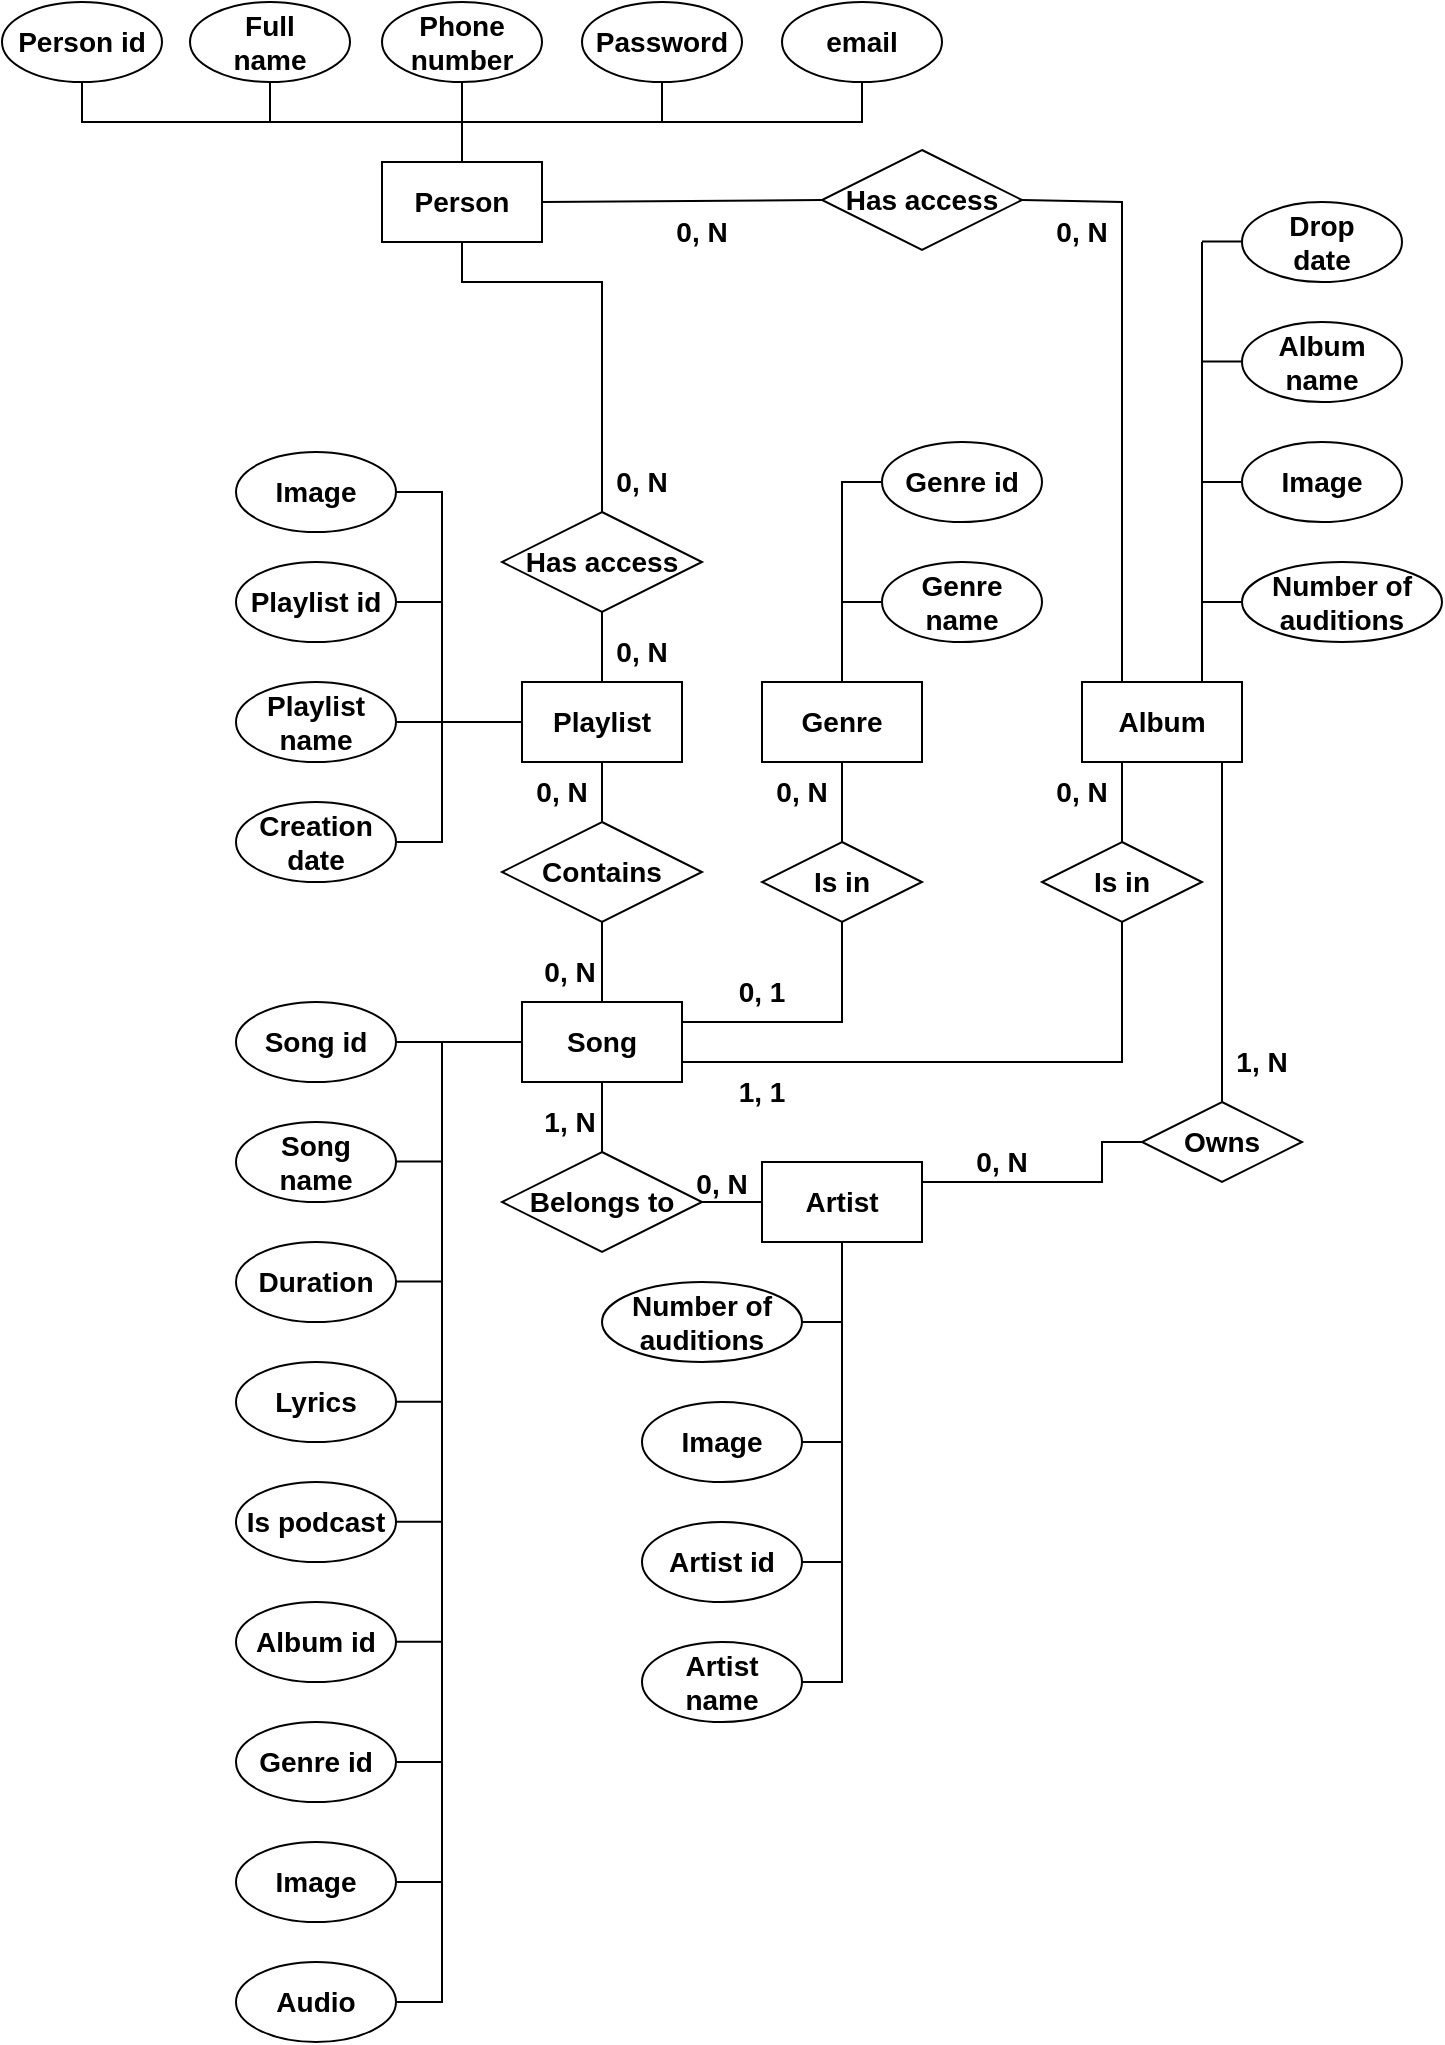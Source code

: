 <mxfile version="22.0.4" type="github">
  <diagram name="Страница — 1" id="9qEKDwKPV7qB_pQZ9DD6">
    <mxGraphModel dx="1994" dy="629" grid="1" gridSize="10" guides="1" tooltips="1" connect="1" arrows="1" fold="1" page="1" pageScale="1" pageWidth="827" pageHeight="1169" background="none" math="0" shadow="0">
      <root>
        <mxCell id="0" />
        <mxCell id="1" parent="0" />
        <mxCell id="Mvah9nxCd4XhdKy06r9K-1" value="Person" style="rounded=0;whiteSpace=wrap;html=1;fontStyle=1;fontSize=14;spacing=3;fontFamily=Helvetica;" vertex="1" parent="1">
          <mxGeometry x="120" y="100" width="80" height="40" as="geometry" />
        </mxCell>
        <mxCell id="Mvah9nxCd4XhdKy06r9K-2" value="Person id" style="ellipse;whiteSpace=wrap;html=1;fontStyle=1;fontSize=14;spacing=3;fontFamily=Helvetica;" vertex="1" parent="1">
          <mxGeometry x="-70" y="20" width="80" height="40" as="geometry" />
        </mxCell>
        <mxCell id="Mvah9nxCd4XhdKy06r9K-3" value="Full&lt;br style=&quot;font-size: 14px;&quot;&gt;name" style="ellipse;whiteSpace=wrap;html=1;fontStyle=1;fontSize=14;spacing=3;fontFamily=Helvetica;" vertex="1" parent="1">
          <mxGeometry x="24" y="20" width="80" height="40" as="geometry" />
        </mxCell>
        <mxCell id="Mvah9nxCd4XhdKy06r9K-4" value="Phone number" style="ellipse;whiteSpace=wrap;html=1;fontStyle=1;fontSize=14;spacing=3;fontFamily=Helvetica;" vertex="1" parent="1">
          <mxGeometry x="120" y="20" width="80" height="40" as="geometry" />
        </mxCell>
        <mxCell id="Mvah9nxCd4XhdKy06r9K-5" value="Password" style="ellipse;whiteSpace=wrap;html=1;fontStyle=1;fontSize=14;spacing=3;fontFamily=Helvetica;" vertex="1" parent="1">
          <mxGeometry x="220" y="20" width="80" height="40" as="geometry" />
        </mxCell>
        <mxCell id="Mvah9nxCd4XhdKy06r9K-6" value="email" style="ellipse;whiteSpace=wrap;html=1;fontStyle=1;fontSize=14;spacing=3;fontFamily=Helvetica;" vertex="1" parent="1">
          <mxGeometry x="320" y="20" width="80" height="40" as="geometry" />
        </mxCell>
        <mxCell id="Mvah9nxCd4XhdKy06r9K-7" value="" style="endArrow=none;html=1;rounded=0;entryX=0.5;entryY=1;entryDx=0;entryDy=0;exitX=0.5;exitY=0;exitDx=0;exitDy=0;fontStyle=1;fontSize=14;spacing=3;fontFamily=Helvetica;" edge="1" parent="1" source="Mvah9nxCd4XhdKy06r9K-1" target="Mvah9nxCd4XhdKy06r9K-4">
          <mxGeometry width="50" height="50" relative="1" as="geometry">
            <mxPoint x="130" y="160" as="sourcePoint" />
            <mxPoint x="180" y="110" as="targetPoint" />
          </mxGeometry>
        </mxCell>
        <mxCell id="Mvah9nxCd4XhdKy06r9K-8" value="" style="endArrow=none;html=1;rounded=0;exitX=0.5;exitY=1;exitDx=0;exitDy=0;entryX=0.5;entryY=1;entryDx=0;entryDy=0;fontStyle=1;fontSize=14;spacing=3;fontFamily=Helvetica;" edge="1" parent="1" source="Mvah9nxCd4XhdKy06r9K-2" target="Mvah9nxCd4XhdKy06r9K-6">
          <mxGeometry width="50" height="50" relative="1" as="geometry">
            <mxPoint x="130" y="160" as="sourcePoint" />
            <mxPoint x="180" y="110" as="targetPoint" />
            <Array as="points">
              <mxPoint x="-30" y="80" />
              <mxPoint x="360" y="80" />
            </Array>
          </mxGeometry>
        </mxCell>
        <mxCell id="Mvah9nxCd4XhdKy06r9K-9" value="" style="endArrow=none;html=1;rounded=0;entryX=0.5;entryY=1;entryDx=0;entryDy=0;fontStyle=1;fontSize=14;spacing=3;fontFamily=Helvetica;" edge="1" parent="1" target="Mvah9nxCd4XhdKy06r9K-3">
          <mxGeometry width="50" height="50" relative="1" as="geometry">
            <mxPoint x="64" y="80" as="sourcePoint" />
            <mxPoint x="180" y="110" as="targetPoint" />
          </mxGeometry>
        </mxCell>
        <mxCell id="Mvah9nxCd4XhdKy06r9K-10" value="" style="endArrow=none;html=1;rounded=0;entryX=0.5;entryY=1;entryDx=0;entryDy=0;fontStyle=1;fontSize=14;spacing=3;fontFamily=Helvetica;" edge="1" parent="1" target="Mvah9nxCd4XhdKy06r9K-5">
          <mxGeometry width="50" height="50" relative="1" as="geometry">
            <mxPoint x="260" y="80" as="sourcePoint" />
            <mxPoint x="220" y="60" as="targetPoint" />
          </mxGeometry>
        </mxCell>
        <mxCell id="Mvah9nxCd4XhdKy06r9K-13" value="Playlist" style="rounded=0;whiteSpace=wrap;html=1;fontStyle=1;fontSize=14;spacing=3;fontFamily=Helvetica;" vertex="1" parent="1">
          <mxGeometry x="190" y="360" width="80" height="40" as="geometry" />
        </mxCell>
        <mxCell id="Mvah9nxCd4XhdKy06r9K-14" value="Contains" style="rhombus;whiteSpace=wrap;html=1;fontStyle=1;fontSize=14;spacing=3;fontFamily=Helvetica;" vertex="1" parent="1">
          <mxGeometry x="180" y="430" width="100" height="50" as="geometry" />
        </mxCell>
        <mxCell id="Mvah9nxCd4XhdKy06r9K-15" value="" style="endArrow=none;html=1;rounded=0;entryX=0.5;entryY=1;entryDx=0;entryDy=0;exitX=0.5;exitY=0;exitDx=0;exitDy=0;fontStyle=1;fontSize=14;spacing=3;fontFamily=Helvetica;" edge="1" parent="1" source="Mvah9nxCd4XhdKy06r9K-14" target="Mvah9nxCd4XhdKy06r9K-13">
          <mxGeometry width="50" height="50" relative="1" as="geometry">
            <mxPoint x="200" y="540" as="sourcePoint" />
            <mxPoint x="230" y="410" as="targetPoint" />
          </mxGeometry>
        </mxCell>
        <mxCell id="Mvah9nxCd4XhdKy06r9K-16" value="" style="endArrow=none;html=1;rounded=0;entryX=0.5;entryY=1;entryDx=0;entryDy=0;exitX=0.5;exitY=0;exitDx=0;exitDy=0;fontStyle=1;fontSize=14;spacing=3;fontFamily=Helvetica;" edge="1" parent="1" source="Mvah9nxCd4XhdKy06r9K-23" target="Mvah9nxCd4XhdKy06r9K-14">
          <mxGeometry width="50" height="50" relative="1" as="geometry">
            <mxPoint x="200" y="500" as="sourcePoint" />
            <mxPoint x="250" y="490" as="targetPoint" />
          </mxGeometry>
        </mxCell>
        <mxCell id="Mvah9nxCd4XhdKy06r9K-18" value="Playlist&lt;br style=&quot;font-size: 14px;&quot;&gt;name" style="ellipse;whiteSpace=wrap;html=1;fontStyle=1;fontSize=14;spacing=3;fontFamily=Helvetica;" vertex="1" parent="1">
          <mxGeometry x="47" y="360" width="80" height="40" as="geometry" />
        </mxCell>
        <mxCell id="Mvah9nxCd4XhdKy06r9K-19" value="Creation date" style="ellipse;whiteSpace=wrap;html=1;fontStyle=1;fontSize=14;spacing=3;fontFamily=Helvetica;" vertex="1" parent="1">
          <mxGeometry x="47" y="420" width="80" height="40" as="geometry" />
        </mxCell>
        <mxCell id="Mvah9nxCd4XhdKy06r9K-20" value="" style="endArrow=none;html=1;rounded=0;entryX=1;entryY=0.5;entryDx=0;entryDy=0;exitX=1;exitY=0.5;exitDx=0;exitDy=0;fontStyle=1;fontSize=14;spacing=3;fontFamily=Helvetica;" edge="1" parent="1" source="Mvah9nxCd4XhdKy06r9K-19">
          <mxGeometry width="50" height="50" relative="1" as="geometry">
            <mxPoint x="200" y="370" as="sourcePoint" />
            <mxPoint x="127.0" y="320" as="targetPoint" />
            <Array as="points">
              <mxPoint x="150" y="440" />
              <mxPoint x="150" y="320" />
            </Array>
          </mxGeometry>
        </mxCell>
        <mxCell id="Mvah9nxCd4XhdKy06r9K-21" value="" style="endArrow=none;html=1;rounded=0;exitX=1;exitY=0.5;exitDx=0;exitDy=0;entryX=0;entryY=0.5;entryDx=0;entryDy=0;fontStyle=1;fontSize=14;spacing=3;fontFamily=Helvetica;" edge="1" parent="1" source="Mvah9nxCd4XhdKy06r9K-18" target="Mvah9nxCd4XhdKy06r9K-13">
          <mxGeometry width="50" height="50" relative="1" as="geometry">
            <mxPoint x="200" y="370" as="sourcePoint" />
            <mxPoint x="250" y="320" as="targetPoint" />
          </mxGeometry>
        </mxCell>
        <mxCell id="Mvah9nxCd4XhdKy06r9K-23" value="Song" style="rounded=0;whiteSpace=wrap;html=1;fontStyle=1;fontSize=14;spacing=3;fontFamily=Helvetica;" vertex="1" parent="1">
          <mxGeometry x="190" y="520" width="80" height="40" as="geometry" />
        </mxCell>
        <mxCell id="Mvah9nxCd4XhdKy06r9K-24" value="Song id" style="ellipse;whiteSpace=wrap;html=1;fontStyle=1;fontSize=14;spacing=3;fontFamily=Helvetica;" vertex="1" parent="1">
          <mxGeometry x="47" y="520" width="80" height="40" as="geometry" />
        </mxCell>
        <mxCell id="Mvah9nxCd4XhdKy06r9K-25" value="Song&lt;br style=&quot;font-size: 14px;&quot;&gt;name" style="ellipse;whiteSpace=wrap;html=1;fontStyle=1;fontSize=14;spacing=3;fontFamily=Helvetica;" vertex="1" parent="1">
          <mxGeometry x="47" y="580" width="80" height="40" as="geometry" />
        </mxCell>
        <mxCell id="Mvah9nxCd4XhdKy06r9K-26" value="Duration" style="ellipse;whiteSpace=wrap;html=1;fontStyle=1;fontSize=14;spacing=3;fontFamily=Helvetica;" vertex="1" parent="1">
          <mxGeometry x="47" y="640" width="80" height="40" as="geometry" />
        </mxCell>
        <mxCell id="Mvah9nxCd4XhdKy06r9K-27" value="Lyrics" style="ellipse;whiteSpace=wrap;html=1;fontStyle=1;fontSize=14;spacing=3;fontFamily=Helvetica;" vertex="1" parent="1">
          <mxGeometry x="47" y="700" width="80" height="40" as="geometry" />
        </mxCell>
        <mxCell id="Mvah9nxCd4XhdKy06r9K-28" value="Is podcast" style="ellipse;whiteSpace=wrap;html=1;fontStyle=1;fontSize=14;spacing=3;fontFamily=Helvetica;" vertex="1" parent="1">
          <mxGeometry x="47" y="760" width="80" height="40" as="geometry" />
        </mxCell>
        <mxCell id="Mvah9nxCd4XhdKy06r9K-29" value="Album id" style="ellipse;whiteSpace=wrap;html=1;fontStyle=1;fontSize=14;spacing=3;fontFamily=Helvetica;" vertex="1" parent="1">
          <mxGeometry x="47" y="820" width="80" height="40" as="geometry" />
        </mxCell>
        <mxCell id="Mvah9nxCd4XhdKy06r9K-31" value="Genre id" style="ellipse;whiteSpace=wrap;html=1;fontStyle=1;fontSize=14;spacing=3;fontFamily=Helvetica;" vertex="1" parent="1">
          <mxGeometry x="47" y="880" width="80" height="40" as="geometry" />
        </mxCell>
        <mxCell id="Mvah9nxCd4XhdKy06r9K-32" value="" style="endArrow=none;html=1;rounded=0;exitX=1;exitY=0.5;exitDx=0;exitDy=0;entryX=1;entryY=0.5;entryDx=0;entryDy=0;fontStyle=1;fontSize=14;spacing=3;fontFamily=Helvetica;" edge="1" parent="1" source="Mvah9nxCd4XhdKy06r9K-24" target="Mvah9nxCd4XhdKy06r9K-31">
          <mxGeometry width="50" height="50" relative="1" as="geometry">
            <mxPoint x="200" y="710" as="sourcePoint" />
            <mxPoint x="250" y="660" as="targetPoint" />
            <Array as="points">
              <mxPoint x="150" y="540" />
              <mxPoint x="150" y="900" />
            </Array>
          </mxGeometry>
        </mxCell>
        <mxCell id="Mvah9nxCd4XhdKy06r9K-33" value="" style="endArrow=none;html=1;rounded=0;exitX=1;exitY=0.5;exitDx=0;exitDy=0;fontStyle=1;fontSize=14;spacing=3;fontFamily=Helvetica;" edge="1" parent="1">
          <mxGeometry width="50" height="50" relative="1" as="geometry">
            <mxPoint x="127" y="900" as="sourcePoint" />
            <mxPoint x="150" y="900" as="targetPoint" />
          </mxGeometry>
        </mxCell>
        <mxCell id="Mvah9nxCd4XhdKy06r9K-34" value="" style="endArrow=none;html=1;rounded=0;exitX=1;exitY=0.5;exitDx=0;exitDy=0;fontStyle=1;fontSize=14;spacing=3;fontFamily=Helvetica;" edge="1" parent="1">
          <mxGeometry width="50" height="50" relative="1" as="geometry">
            <mxPoint x="127" y="839.82" as="sourcePoint" />
            <mxPoint x="150" y="839.82" as="targetPoint" />
          </mxGeometry>
        </mxCell>
        <mxCell id="Mvah9nxCd4XhdKy06r9K-35" value="" style="endArrow=none;html=1;rounded=0;exitX=1;exitY=0.5;exitDx=0;exitDy=0;fontStyle=1;fontSize=14;spacing=3;fontFamily=Helvetica;" edge="1" parent="1">
          <mxGeometry width="50" height="50" relative="1" as="geometry">
            <mxPoint x="127" y="779.82" as="sourcePoint" />
            <mxPoint x="150" y="779.82" as="targetPoint" />
          </mxGeometry>
        </mxCell>
        <mxCell id="Mvah9nxCd4XhdKy06r9K-36" value="" style="endArrow=none;html=1;rounded=0;exitX=1;exitY=0.5;exitDx=0;exitDy=0;fontStyle=1;fontSize=14;spacing=3;fontFamily=Helvetica;" edge="1" parent="1">
          <mxGeometry width="50" height="50" relative="1" as="geometry">
            <mxPoint x="127" y="719.91" as="sourcePoint" />
            <mxPoint x="150" y="719.91" as="targetPoint" />
          </mxGeometry>
        </mxCell>
        <mxCell id="Mvah9nxCd4XhdKy06r9K-37" value="" style="endArrow=none;html=1;rounded=0;exitX=1;exitY=0.5;exitDx=0;exitDy=0;fontStyle=1;fontSize=14;spacing=3;fontFamily=Helvetica;" edge="1" parent="1">
          <mxGeometry width="50" height="50" relative="1" as="geometry">
            <mxPoint x="127" y="659.73" as="sourcePoint" />
            <mxPoint x="150" y="659.73" as="targetPoint" />
          </mxGeometry>
        </mxCell>
        <mxCell id="Mvah9nxCd4XhdKy06r9K-38" value="" style="endArrow=none;html=1;rounded=0;exitX=1;exitY=0.5;exitDx=0;exitDy=0;fontStyle=1;fontSize=14;spacing=3;fontFamily=Helvetica;" edge="1" parent="1">
          <mxGeometry width="50" height="50" relative="1" as="geometry">
            <mxPoint x="127" y="599.73" as="sourcePoint" />
            <mxPoint x="150" y="599.73" as="targetPoint" />
          </mxGeometry>
        </mxCell>
        <mxCell id="Mvah9nxCd4XhdKy06r9K-39" value="" style="endArrow=none;html=1;rounded=0;exitX=1;exitY=0.5;exitDx=0;exitDy=0;entryX=0;entryY=0.5;entryDx=0;entryDy=0;fontStyle=1;fontSize=14;spacing=3;fontFamily=Helvetica;" edge="1" parent="1" source="Mvah9nxCd4XhdKy06r9K-24" target="Mvah9nxCd4XhdKy06r9K-23">
          <mxGeometry width="50" height="50" relative="1" as="geometry">
            <mxPoint x="150" y="580" as="sourcePoint" />
            <mxPoint x="200" y="530" as="targetPoint" />
          </mxGeometry>
        </mxCell>
        <mxCell id="Mvah9nxCd4XhdKy06r9K-40" value="Has access" style="rhombus;whiteSpace=wrap;html=1;fontStyle=1;fontSize=14;spacing=3;fontFamily=Helvetica;" vertex="1" parent="1">
          <mxGeometry x="180" y="275" width="100" height="50" as="geometry" />
        </mxCell>
        <mxCell id="Mvah9nxCd4XhdKy06r9K-41" value="" style="endArrow=none;html=1;rounded=0;entryX=0.5;entryY=1;entryDx=0;entryDy=0;exitX=0.5;exitY=0;exitDx=0;exitDy=0;fontStyle=1;fontSize=14;spacing=3;fontFamily=Helvetica;" edge="1" parent="1" source="Mvah9nxCd4XhdKy06r9K-13" target="Mvah9nxCd4XhdKy06r9K-40">
          <mxGeometry width="50" height="50" relative="1" as="geometry">
            <mxPoint x="250" y="330" as="sourcePoint" />
            <mxPoint x="229.71" y="320" as="targetPoint" />
          </mxGeometry>
        </mxCell>
        <mxCell id="Mvah9nxCd4XhdKy06r9K-42" value="" style="endArrow=none;html=1;rounded=0;entryX=0.5;entryY=1;entryDx=0;entryDy=0;exitX=0.5;exitY=0;exitDx=0;exitDy=0;fontStyle=1;fontSize=14;spacing=3;fontFamily=Helvetica;" edge="1" parent="1" source="Mvah9nxCd4XhdKy06r9K-40" target="Mvah9nxCd4XhdKy06r9K-1">
          <mxGeometry width="50" height="50" relative="1" as="geometry">
            <mxPoint x="240" y="370" as="sourcePoint" />
            <mxPoint x="240" y="330" as="targetPoint" />
            <Array as="points">
              <mxPoint x="230" y="160" />
              <mxPoint x="160" y="160" />
            </Array>
          </mxGeometry>
        </mxCell>
        <mxCell id="Mvah9nxCd4XhdKy06r9K-43" value="Is in" style="rhombus;whiteSpace=wrap;html=1;fontStyle=1;fontSize=14;spacing=3;fontFamily=Helvetica;" vertex="1" parent="1">
          <mxGeometry x="310" y="440" width="80" height="40" as="geometry" />
        </mxCell>
        <mxCell id="Mvah9nxCd4XhdKy06r9K-44" value="" style="endArrow=none;html=1;rounded=0;exitX=1;exitY=0.25;exitDx=0;exitDy=0;entryX=0.5;entryY=1;entryDx=0;entryDy=0;fontStyle=1;fontSize=14;spacing=3;fontFamily=Helvetica;" edge="1" parent="1" source="Mvah9nxCd4XhdKy06r9K-23" target="Mvah9nxCd4XhdKy06r9K-43">
          <mxGeometry width="50" height="50" relative="1" as="geometry">
            <mxPoint x="220" y="550" as="sourcePoint" />
            <mxPoint x="270" y="500" as="targetPoint" />
            <Array as="points">
              <mxPoint x="350" y="530" />
            </Array>
          </mxGeometry>
        </mxCell>
        <mxCell id="Mvah9nxCd4XhdKy06r9K-45" value="" style="endArrow=none;html=1;rounded=0;exitX=0.5;exitY=0;exitDx=0;exitDy=0;entryX=0.5;entryY=1;entryDx=0;entryDy=0;fontStyle=1;fontSize=14;spacing=3;fontFamily=Helvetica;" edge="1" parent="1" source="Mvah9nxCd4XhdKy06r9K-43" target="Mvah9nxCd4XhdKy06r9K-54">
          <mxGeometry width="50" height="50" relative="1" as="geometry">
            <mxPoint x="400" y="490" as="sourcePoint" />
            <mxPoint x="410" y="440" as="targetPoint" />
          </mxGeometry>
        </mxCell>
        <mxCell id="Mvah9nxCd4XhdKy06r9K-49" value="Genre id" style="ellipse;whiteSpace=wrap;html=1;fontStyle=1;fontSize=14;spacing=3;fontFamily=Helvetica;" vertex="1" parent="1">
          <mxGeometry x="370" y="240" width="80" height="40" as="geometry" />
        </mxCell>
        <mxCell id="Mvah9nxCd4XhdKy06r9K-50" value="Genre&lt;br style=&quot;font-size: 14px;&quot;&gt;name" style="ellipse;whiteSpace=wrap;html=1;fontStyle=1;fontSize=14;spacing=3;fontFamily=Helvetica;" vertex="1" parent="1">
          <mxGeometry x="370" y="300" width="80" height="40" as="geometry" />
        </mxCell>
        <mxCell id="Mvah9nxCd4XhdKy06r9K-54" value="Genre" style="rounded=0;whiteSpace=wrap;html=1;fontStyle=1;fontSize=14;spacing=3;fontFamily=Helvetica;" vertex="1" parent="1">
          <mxGeometry x="310" y="360" width="80" height="40" as="geometry" />
        </mxCell>
        <mxCell id="Mvah9nxCd4XhdKy06r9K-55" value="" style="endArrow=none;html=1;rounded=0;entryX=0;entryY=0.5;entryDx=0;entryDy=0;exitX=0.5;exitY=0;exitDx=0;exitDy=0;fontStyle=1;fontSize=14;spacing=3;fontFamily=Helvetica;" edge="1" parent="1" source="Mvah9nxCd4XhdKy06r9K-54" target="Mvah9nxCd4XhdKy06r9K-49">
          <mxGeometry width="50" height="50" relative="1" as="geometry">
            <mxPoint x="300" y="370" as="sourcePoint" />
            <mxPoint x="350" y="320" as="targetPoint" />
            <Array as="points">
              <mxPoint x="350" y="260" />
            </Array>
          </mxGeometry>
        </mxCell>
        <mxCell id="Mvah9nxCd4XhdKy06r9K-56" value="" style="endArrow=none;html=1;rounded=0;entryX=0;entryY=0.5;entryDx=0;entryDy=0;fontStyle=1;fontSize=14;spacing=3;fontFamily=Helvetica;" edge="1" parent="1" target="Mvah9nxCd4XhdKy06r9K-50">
          <mxGeometry width="50" height="50" relative="1" as="geometry">
            <mxPoint x="350" y="320" as="sourcePoint" />
            <mxPoint x="350" y="320" as="targetPoint" />
          </mxGeometry>
        </mxCell>
        <mxCell id="Mvah9nxCd4XhdKy06r9K-57" value="Belongs to" style="rhombus;whiteSpace=wrap;html=1;fontStyle=1;fontSize=14;spacing=3;fontFamily=Helvetica;" vertex="1" parent="1">
          <mxGeometry x="180" y="595" width="100" height="50" as="geometry" />
        </mxCell>
        <mxCell id="Mvah9nxCd4XhdKy06r9K-58" value="" style="endArrow=none;html=1;rounded=0;entryX=0.5;entryY=1;entryDx=0;entryDy=0;exitX=0.5;exitY=0;exitDx=0;exitDy=0;fontStyle=1;fontSize=14;spacing=3;fontFamily=Helvetica;" edge="1" parent="1" source="Mvah9nxCd4XhdKy06r9K-57" target="Mvah9nxCd4XhdKy06r9K-23">
          <mxGeometry width="50" height="50" relative="1" as="geometry">
            <mxPoint x="270" y="640" as="sourcePoint" />
            <mxPoint x="320" y="590" as="targetPoint" />
          </mxGeometry>
        </mxCell>
        <mxCell id="Mvah9nxCd4XhdKy06r9K-59" value="Artist" style="rounded=0;whiteSpace=wrap;html=1;fontStyle=1;fontSize=14;spacing=3;fontFamily=Helvetica;" vertex="1" parent="1">
          <mxGeometry x="310" y="600" width="80" height="40" as="geometry" />
        </mxCell>
        <mxCell id="Mvah9nxCd4XhdKy06r9K-60" value="" style="endArrow=none;html=1;rounded=0;exitX=1;exitY=0.5;exitDx=0;exitDy=0;entryX=0;entryY=0.5;entryDx=0;entryDy=0;fontStyle=1;fontSize=14;spacing=3;fontFamily=Helvetica;" edge="1" parent="1" source="Mvah9nxCd4XhdKy06r9K-57" target="Mvah9nxCd4XhdKy06r9K-59">
          <mxGeometry width="50" height="50" relative="1" as="geometry">
            <mxPoint x="280" y="550" as="sourcePoint" />
            <mxPoint x="320" y="550" as="targetPoint" />
          </mxGeometry>
        </mxCell>
        <mxCell id="Mvah9nxCd4XhdKy06r9K-61" value="Number of&lt;br style=&quot;font-size: 14px;&quot;&gt;auditions" style="ellipse;whiteSpace=wrap;html=1;fontStyle=1;fontSize=14;spacing=3;fontFamily=Helvetica;" vertex="1" parent="1">
          <mxGeometry x="230" y="660" width="100" height="40" as="geometry" />
        </mxCell>
        <mxCell id="Mvah9nxCd4XhdKy06r9K-62" value="Image" style="ellipse;whiteSpace=wrap;html=1;fontStyle=1;fontSize=14;spacing=3;fontFamily=Helvetica;" vertex="1" parent="1">
          <mxGeometry x="250" y="720" width="80" height="40" as="geometry" />
        </mxCell>
        <mxCell id="Mvah9nxCd4XhdKy06r9K-63" value="Artist id" style="ellipse;whiteSpace=wrap;html=1;fontStyle=1;fontSize=14;spacing=3;fontFamily=Helvetica;" vertex="1" parent="1">
          <mxGeometry x="250" y="780" width="80" height="40" as="geometry" />
        </mxCell>
        <mxCell id="Mvah9nxCd4XhdKy06r9K-64" value="Artist&lt;br style=&quot;font-size: 14px;&quot;&gt;name" style="ellipse;whiteSpace=wrap;html=1;fontStyle=1;fontSize=14;spacing=3;fontFamily=Helvetica;" vertex="1" parent="1">
          <mxGeometry x="250" y="840" width="80" height="40" as="geometry" />
        </mxCell>
        <mxCell id="Mvah9nxCd4XhdKy06r9K-65" value="" style="endArrow=none;html=1;rounded=0;exitX=1;exitY=0.5;exitDx=0;exitDy=0;entryX=1;entryY=0.5;entryDx=0;entryDy=0;fontStyle=1;fontSize=14;spacing=3;fontFamily=Helvetica;" edge="1" parent="1" source="Mvah9nxCd4XhdKy06r9K-64" target="Mvah9nxCd4XhdKy06r9K-61">
          <mxGeometry width="50" height="50" relative="1" as="geometry">
            <mxPoint x="310" y="740" as="sourcePoint" />
            <mxPoint x="360" y="690" as="targetPoint" />
            <Array as="points">
              <mxPoint x="350" y="860" />
              <mxPoint x="350" y="680" />
            </Array>
          </mxGeometry>
        </mxCell>
        <mxCell id="Mvah9nxCd4XhdKy06r9K-66" value="" style="endArrow=none;html=1;rounded=0;exitX=1;exitY=0.5;exitDx=0;exitDy=0;fontStyle=1;fontSize=14;spacing=3;fontFamily=Helvetica;" edge="1" parent="1" source="Mvah9nxCd4XhdKy06r9K-62">
          <mxGeometry width="50" height="50" relative="1" as="geometry">
            <mxPoint x="310" y="740" as="sourcePoint" />
            <mxPoint x="350" y="740" as="targetPoint" />
          </mxGeometry>
        </mxCell>
        <mxCell id="Mvah9nxCd4XhdKy06r9K-67" value="" style="endArrow=none;html=1;rounded=0;exitX=1;exitY=0.5;exitDx=0;exitDy=0;fontStyle=1;fontSize=14;spacing=3;fontFamily=Helvetica;" edge="1" parent="1" source="Mvah9nxCd4XhdKy06r9K-63">
          <mxGeometry width="50" height="50" relative="1" as="geometry">
            <mxPoint x="310" y="740" as="sourcePoint" />
            <mxPoint x="350" y="800" as="targetPoint" />
          </mxGeometry>
        </mxCell>
        <mxCell id="Mvah9nxCd4XhdKy06r9K-68" value="" style="endArrow=none;html=1;rounded=0;entryX=0.5;entryY=1;entryDx=0;entryDy=0;fontStyle=1;fontSize=14;spacing=3;fontFamily=Helvetica;" edge="1" parent="1" target="Mvah9nxCd4XhdKy06r9K-59">
          <mxGeometry width="50" height="50" relative="1" as="geometry">
            <mxPoint x="350" y="690" as="sourcePoint" />
            <mxPoint x="360" y="690" as="targetPoint" />
          </mxGeometry>
        </mxCell>
        <mxCell id="Mvah9nxCd4XhdKy06r9K-70" value="" style="endArrow=none;html=1;rounded=0;exitX=1;exitY=0.75;exitDx=0;exitDy=0;entryX=0.5;entryY=1;entryDx=0;entryDy=0;fontStyle=1;fontSize=14;spacing=3;fontFamily=Helvetica;" edge="1" parent="1" source="Mvah9nxCd4XhdKy06r9K-23" target="Mvah9nxCd4XhdKy06r9K-71">
          <mxGeometry width="50" height="50" relative="1" as="geometry">
            <mxPoint x="410" y="470" as="sourcePoint" />
            <mxPoint x="510" y="480" as="targetPoint" />
            <Array as="points">
              <mxPoint x="490" y="550" />
            </Array>
          </mxGeometry>
        </mxCell>
        <mxCell id="Mvah9nxCd4XhdKy06r9K-71" value="Is in" style="rhombus;whiteSpace=wrap;html=1;fontStyle=1;fontSize=14;spacing=3;fontFamily=Helvetica;" vertex="1" parent="1">
          <mxGeometry x="450" y="440" width="80" height="40" as="geometry" />
        </mxCell>
        <mxCell id="Mvah9nxCd4XhdKy06r9K-72" value="Album" style="rounded=0;whiteSpace=wrap;html=1;fontStyle=1;fontSize=14;spacing=3;fontFamily=Helvetica;" vertex="1" parent="1">
          <mxGeometry x="470" y="360" width="80" height="40" as="geometry" />
        </mxCell>
        <mxCell id="Mvah9nxCd4XhdKy06r9K-73" value="" style="endArrow=none;html=1;rounded=0;entryX=0.25;entryY=1;entryDx=0;entryDy=0;exitX=0.5;exitY=0;exitDx=0;exitDy=0;fontStyle=1;fontSize=14;spacing=3;fontFamily=Helvetica;" edge="1" parent="1" source="Mvah9nxCd4XhdKy06r9K-71" target="Mvah9nxCd4XhdKy06r9K-72">
          <mxGeometry width="50" height="50" relative="1" as="geometry">
            <mxPoint x="410" y="420" as="sourcePoint" />
            <mxPoint x="460" y="370" as="targetPoint" />
          </mxGeometry>
        </mxCell>
        <mxCell id="Mvah9nxCd4XhdKy06r9K-75" value="Album&lt;br style=&quot;font-size: 14px;&quot;&gt;name" style="ellipse;whiteSpace=wrap;html=1;fontStyle=1;fontSize=14;spacing=3;fontFamily=Helvetica;" vertex="1" parent="1">
          <mxGeometry x="550" y="180" width="80" height="40" as="geometry" />
        </mxCell>
        <mxCell id="Mvah9nxCd4XhdKy06r9K-76" value="Image" style="ellipse;whiteSpace=wrap;html=1;fontStyle=1;fontSize=14;spacing=3;fontFamily=Helvetica;" vertex="1" parent="1">
          <mxGeometry x="550" y="240" width="80" height="40" as="geometry" />
        </mxCell>
        <mxCell id="Mvah9nxCd4XhdKy06r9K-79" value="" style="endArrow=none;html=1;rounded=0;exitX=0;exitY=0.5;exitDx=0;exitDy=0;fontStyle=1;fontSize=14;spacing=3;fontFamily=Helvetica;" edge="1" parent="1">
          <mxGeometry width="50" height="50" relative="1" as="geometry">
            <mxPoint x="550" y="320" as="sourcePoint" />
            <mxPoint x="530" y="170" as="targetPoint" />
            <Array as="points">
              <mxPoint x="530" y="320" />
              <mxPoint x="530" y="140" />
            </Array>
          </mxGeometry>
        </mxCell>
        <mxCell id="Mvah9nxCd4XhdKy06r9K-80" value="" style="endArrow=none;html=1;rounded=0;exitX=0.75;exitY=0;exitDx=0;exitDy=0;fontStyle=1;fontSize=14;spacing=3;fontFamily=Helvetica;" edge="1" parent="1" source="Mvah9nxCd4XhdKy06r9K-72">
          <mxGeometry width="50" height="50" relative="1" as="geometry">
            <mxPoint x="460" y="280" as="sourcePoint" />
            <mxPoint x="530" y="230" as="targetPoint" />
          </mxGeometry>
        </mxCell>
        <mxCell id="Mvah9nxCd4XhdKy06r9K-81" value="" style="endArrow=none;html=1;rounded=0;entryX=0;entryY=0.5;entryDx=0;entryDy=0;fontStyle=1;fontSize=14;spacing=3;fontFamily=Helvetica;" edge="1" parent="1">
          <mxGeometry width="50" height="50" relative="1" as="geometry">
            <mxPoint x="530" y="260" as="sourcePoint" />
            <mxPoint x="550" y="260" as="targetPoint" />
          </mxGeometry>
        </mxCell>
        <mxCell id="Mvah9nxCd4XhdKy06r9K-82" value="" style="endArrow=none;html=1;rounded=0;entryX=0;entryY=0.5;entryDx=0;entryDy=0;fontStyle=1;fontSize=14;spacing=3;fontFamily=Helvetica;" edge="1" parent="1">
          <mxGeometry width="50" height="50" relative="1" as="geometry">
            <mxPoint x="530" y="199.81" as="sourcePoint" />
            <mxPoint x="550" y="199.81" as="targetPoint" />
          </mxGeometry>
        </mxCell>
        <mxCell id="Mvah9nxCd4XhdKy06r9K-83" value="" style="endArrow=none;html=1;rounded=0;entryX=0;entryY=0.5;entryDx=0;entryDy=0;fontStyle=1;fontSize=14;spacing=3;fontFamily=Helvetica;" edge="1" parent="1">
          <mxGeometry width="50" height="50" relative="1" as="geometry">
            <mxPoint x="530" y="139.81" as="sourcePoint" />
            <mxPoint x="550" y="139.81" as="targetPoint" />
          </mxGeometry>
        </mxCell>
        <mxCell id="Mvah9nxCd4XhdKy06r9K-88" value="Playlist id" style="ellipse;whiteSpace=wrap;html=1;fontStyle=1;fontSize=14;spacing=3;fontFamily=Helvetica;" vertex="1" parent="1">
          <mxGeometry x="47" y="300" width="80" height="40" as="geometry" />
        </mxCell>
        <mxCell id="Mvah9nxCd4XhdKy06r9K-98" value="0, N" style="text;html=1;strokeColor=none;fillColor=none;align=center;verticalAlign=middle;whiteSpace=wrap;rounded=0;fontStyle=1;fontSize=14;spacing=3;fontFamily=Helvetica;" vertex="1" parent="1">
          <mxGeometry x="220" y="245" width="60" height="30" as="geometry" />
        </mxCell>
        <mxCell id="Mvah9nxCd4XhdKy06r9K-106" value="0, N" style="text;html=1;strokeColor=none;fillColor=none;align=center;verticalAlign=middle;whiteSpace=wrap;rounded=0;fontStyle=1;fontSize=14;spacing=3;fontFamily=Helvetica;" vertex="1" parent="1">
          <mxGeometry x="220" y="330" width="60" height="30" as="geometry" />
        </mxCell>
        <mxCell id="Mvah9nxCd4XhdKy06r9K-107" value="Has access" style="rhombus;whiteSpace=wrap;html=1;fontStyle=1;fontSize=14;spacing=3;fontFamily=Helvetica;" vertex="1" parent="1">
          <mxGeometry x="340" y="94" width="100" height="50" as="geometry" />
        </mxCell>
        <mxCell id="Mvah9nxCd4XhdKy06r9K-108" value="" style="endArrow=none;html=1;rounded=0;exitX=1;exitY=0.5;exitDx=0;exitDy=0;entryX=0;entryY=0.5;entryDx=0;entryDy=0;fontStyle=1;fontSize=14;spacing=3;fontFamily=Helvetica;" edge="1" parent="1" source="Mvah9nxCd4XhdKy06r9K-1" target="Mvah9nxCd4XhdKy06r9K-107">
          <mxGeometry width="50" height="50" relative="1" as="geometry">
            <mxPoint x="300" y="150" as="sourcePoint" />
            <mxPoint x="350" y="100" as="targetPoint" />
          </mxGeometry>
        </mxCell>
        <mxCell id="Mvah9nxCd4XhdKy06r9K-109" value="" style="endArrow=none;html=1;rounded=0;entryX=1;entryY=0.5;entryDx=0;entryDy=0;exitX=0.25;exitY=0;exitDx=0;exitDy=0;fontStyle=1;fontSize=14;spacing=3;fontFamily=Helvetica;" edge="1" parent="1" source="Mvah9nxCd4XhdKy06r9K-72" target="Mvah9nxCd4XhdKy06r9K-107">
          <mxGeometry width="50" height="50" relative="1" as="geometry">
            <mxPoint x="440" y="220" as="sourcePoint" />
            <mxPoint x="490" y="170" as="targetPoint" />
            <Array as="points">
              <mxPoint x="490" y="120" />
            </Array>
          </mxGeometry>
        </mxCell>
        <mxCell id="Mvah9nxCd4XhdKy06r9K-111" value="0, N" style="text;html=1;strokeColor=none;fillColor=none;align=center;verticalAlign=middle;whiteSpace=wrap;rounded=0;fontStyle=1;fontSize=14;spacing=3;fontFamily=Helvetica;" vertex="1" parent="1">
          <mxGeometry x="250" y="120" width="60" height="30" as="geometry" />
        </mxCell>
        <mxCell id="Mvah9nxCd4XhdKy06r9K-112" value="0, N" style="text;html=1;strokeColor=none;fillColor=none;align=center;verticalAlign=middle;whiteSpace=wrap;rounded=0;fontStyle=1;fontSize=14;spacing=3;fontFamily=Helvetica;" vertex="1" parent="1">
          <mxGeometry x="440" y="120" width="60" height="30" as="geometry" />
        </mxCell>
        <mxCell id="Mvah9nxCd4XhdKy06r9K-113" value="0, N" style="text;html=1;strokeColor=none;fillColor=none;align=center;verticalAlign=middle;whiteSpace=wrap;rounded=0;fontStyle=1;fontSize=14;spacing=3;fontFamily=Helvetica;" vertex="1" parent="1">
          <mxGeometry x="180" y="400" width="60" height="30" as="geometry" />
        </mxCell>
        <mxCell id="Mvah9nxCd4XhdKy06r9K-114" value="0, N" style="text;html=1;strokeColor=none;fillColor=none;align=center;verticalAlign=middle;whiteSpace=wrap;rounded=0;fontStyle=1;fontSize=14;spacing=3;fontFamily=Helvetica;" vertex="1" parent="1">
          <mxGeometry x="184" y="490" width="60" height="30" as="geometry" />
        </mxCell>
        <mxCell id="Mvah9nxCd4XhdKy06r9K-115" value="0, 1" style="text;html=1;strokeColor=none;fillColor=none;align=center;verticalAlign=middle;whiteSpace=wrap;rounded=0;fontStyle=1;fontSize=14;spacing=3;fontFamily=Helvetica;" vertex="1" parent="1">
          <mxGeometry x="280" y="500" width="60" height="30" as="geometry" />
        </mxCell>
        <mxCell id="Mvah9nxCd4XhdKy06r9K-116" value="0, N" style="text;html=1;strokeColor=none;fillColor=none;align=center;verticalAlign=middle;whiteSpace=wrap;rounded=0;fontStyle=1;fontSize=14;spacing=3;fontFamily=Helvetica;" vertex="1" parent="1">
          <mxGeometry x="300" y="400" width="60" height="30" as="geometry" />
        </mxCell>
        <mxCell id="Mvah9nxCd4XhdKy06r9K-117" value="1, N" style="text;html=1;strokeColor=none;fillColor=none;align=center;verticalAlign=middle;whiteSpace=wrap;rounded=0;fontStyle=1;fontSize=14;spacing=3;fontFamily=Helvetica;" vertex="1" parent="1">
          <mxGeometry x="184" y="565" width="60" height="30" as="geometry" />
        </mxCell>
        <mxCell id="Mvah9nxCd4XhdKy06r9K-118" value="0, N" style="text;html=1;strokeColor=none;fillColor=none;align=center;verticalAlign=middle;whiteSpace=wrap;rounded=0;fontStyle=1;fontSize=14;spacing=3;fontFamily=Helvetica;" vertex="1" parent="1">
          <mxGeometry x="260" y="596" width="60" height="30" as="geometry" />
        </mxCell>
        <mxCell id="Mvah9nxCd4XhdKy06r9K-123" value="1, 1" style="text;html=1;strokeColor=none;fillColor=none;align=center;verticalAlign=middle;whiteSpace=wrap;rounded=0;fontStyle=1;fontSize=14;spacing=3;fontFamily=Helvetica;" vertex="1" parent="1">
          <mxGeometry x="280" y="550" width="60" height="30" as="geometry" />
        </mxCell>
        <mxCell id="Mvah9nxCd4XhdKy06r9K-124" value="0, N" style="text;html=1;strokeColor=none;fillColor=none;align=center;verticalAlign=middle;whiteSpace=wrap;rounded=0;fontStyle=1;fontSize=14;spacing=3;fontFamily=Helvetica;" vertex="1" parent="1">
          <mxGeometry x="440" y="400" width="60" height="30" as="geometry" />
        </mxCell>
        <mxCell id="Mvah9nxCd4XhdKy06r9K-125" value="Drop&lt;br style=&quot;font-size: 14px;&quot;&gt;date" style="ellipse;whiteSpace=wrap;html=1;fontStyle=1;fontSize=14;spacing=3;fontFamily=Helvetica;" vertex="1" parent="1">
          <mxGeometry x="550" y="120" width="80" height="40" as="geometry" />
        </mxCell>
        <mxCell id="Mvah9nxCd4XhdKy06r9K-127" value="Number of&lt;br style=&quot;font-size: 14px;&quot;&gt;auditions" style="ellipse;whiteSpace=wrap;html=1;fontStyle=1;fontSize=14;spacing=3;fontFamily=Helvetica;" vertex="1" parent="1">
          <mxGeometry x="550" y="300" width="100" height="40" as="geometry" />
        </mxCell>
        <mxCell id="Mvah9nxCd4XhdKy06r9K-129" value="Owns" style="rhombus;whiteSpace=wrap;html=1;fontStyle=1;fontSize=14;spacing=3;fontFamily=Helvetica;" vertex="1" parent="1">
          <mxGeometry x="500" y="570" width="80" height="40" as="geometry" />
        </mxCell>
        <mxCell id="Mvah9nxCd4XhdKy06r9K-130" value="" style="endArrow=none;html=1;rounded=0;exitX=1;exitY=0.25;exitDx=0;exitDy=0;entryX=0;entryY=0.5;entryDx=0;entryDy=0;" edge="1" parent="1" source="Mvah9nxCd4XhdKy06r9K-59" target="Mvah9nxCd4XhdKy06r9K-129">
          <mxGeometry width="50" height="50" relative="1" as="geometry">
            <mxPoint x="480" y="520" as="sourcePoint" />
            <mxPoint x="530" y="470" as="targetPoint" />
            <Array as="points">
              <mxPoint x="480" y="610" />
              <mxPoint x="480" y="590" />
            </Array>
          </mxGeometry>
        </mxCell>
        <mxCell id="Mvah9nxCd4XhdKy06r9K-131" value="" style="endArrow=none;html=1;rounded=0;exitX=0.5;exitY=0;exitDx=0;exitDy=0;entryX=0.875;entryY=1;entryDx=0;entryDy=0;entryPerimeter=0;" edge="1" parent="1" source="Mvah9nxCd4XhdKy06r9K-129" target="Mvah9nxCd4XhdKy06r9K-72">
          <mxGeometry width="50" height="50" relative="1" as="geometry">
            <mxPoint x="539" y="570" as="sourcePoint" />
            <mxPoint x="540.04" y="400.64" as="targetPoint" />
          </mxGeometry>
        </mxCell>
        <mxCell id="Mvah9nxCd4XhdKy06r9K-134" value="1, N" style="text;html=1;strokeColor=none;fillColor=none;align=center;verticalAlign=middle;whiteSpace=wrap;rounded=0;fontStyle=1;fontSize=14;spacing=3;fontFamily=Helvetica;" vertex="1" parent="1">
          <mxGeometry x="530" y="535" width="60" height="30" as="geometry" />
        </mxCell>
        <mxCell id="Mvah9nxCd4XhdKy06r9K-135" value="0, N" style="text;html=1;strokeColor=none;fillColor=none;align=center;verticalAlign=middle;whiteSpace=wrap;rounded=0;fontStyle=1;fontSize=14;spacing=3;fontFamily=Helvetica;" vertex="1" parent="1">
          <mxGeometry x="400" y="585" width="60" height="30" as="geometry" />
        </mxCell>
        <mxCell id="Mvah9nxCd4XhdKy06r9K-137" value="Image" style="ellipse;whiteSpace=wrap;html=1;fontStyle=1;fontSize=14;spacing=3;fontFamily=Helvetica;" vertex="1" parent="1">
          <mxGeometry x="47" y="940" width="80" height="40" as="geometry" />
        </mxCell>
        <mxCell id="Mvah9nxCd4XhdKy06r9K-138" value="" style="endArrow=none;html=1;rounded=0;exitX=1;exitY=0.5;exitDx=0;exitDy=0;" edge="1" parent="1" source="Mvah9nxCd4XhdKy06r9K-137">
          <mxGeometry width="50" height="50" relative="1" as="geometry">
            <mxPoint x="380" y="980" as="sourcePoint" />
            <mxPoint x="150" y="900" as="targetPoint" />
            <Array as="points">
              <mxPoint x="150" y="960" />
            </Array>
          </mxGeometry>
        </mxCell>
        <mxCell id="Mvah9nxCd4XhdKy06r9K-139" value="Image" style="ellipse;whiteSpace=wrap;html=1;fontStyle=1;fontSize=14;spacing=3;fontFamily=Helvetica;" vertex="1" parent="1">
          <mxGeometry x="47" y="245" width="80" height="40" as="geometry" />
        </mxCell>
        <mxCell id="Mvah9nxCd4XhdKy06r9K-140" value="" style="endArrow=none;html=1;rounded=0;entryX=1;entryY=0.5;entryDx=0;entryDy=0;" edge="1" parent="1" target="Mvah9nxCd4XhdKy06r9K-139">
          <mxGeometry width="50" height="50" relative="1" as="geometry">
            <mxPoint x="150" y="320" as="sourcePoint" />
            <mxPoint x="240" y="350" as="targetPoint" />
            <Array as="points">
              <mxPoint x="150" y="265" />
            </Array>
          </mxGeometry>
        </mxCell>
        <mxCell id="Mvah9nxCd4XhdKy06r9K-141" value="Audio" style="ellipse;whiteSpace=wrap;html=1;fontStyle=1;fontSize=14;spacing=3;fontFamily=Helvetica;" vertex="1" parent="1">
          <mxGeometry x="47" y="1000" width="80" height="40" as="geometry" />
        </mxCell>
        <mxCell id="Mvah9nxCd4XhdKy06r9K-142" value="" style="endArrow=none;html=1;rounded=0;exitX=1;exitY=0.5;exitDx=0;exitDy=0;" edge="1" parent="1" source="Mvah9nxCd4XhdKy06r9K-141">
          <mxGeometry width="50" height="50" relative="1" as="geometry">
            <mxPoint x="100" y="910" as="sourcePoint" />
            <mxPoint x="150" y="860" as="targetPoint" />
            <Array as="points">
              <mxPoint x="150" y="1020" />
            </Array>
          </mxGeometry>
        </mxCell>
      </root>
    </mxGraphModel>
  </diagram>
</mxfile>
